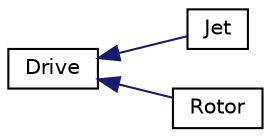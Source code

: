 digraph "Graphical Class Hierarchy"
{
 // LATEX_PDF_SIZE
  edge [fontname="Helvetica",fontsize="10",labelfontname="Helvetica",labelfontsize="10"];
  node [fontname="Helvetica",fontsize="10",shape=record];
  rankdir="LR";
  Node0 [label="Drive",height=0.2,width=0.4,color="black", fillcolor="white", style="filled",URL="$struct_drive.html",tooltip="Drive propelling aircraft."];
  Node0 -> Node1 [dir="back",color="midnightblue",fontsize="10",style="solid",fontname="Helvetica"];
  Node1 [label="Jet",height=0.2,width=0.4,color="black", fillcolor="white", style="filled",URL="$class_jet.html",tooltip="Jet rocket engine."];
  Node0 -> Node2 [dir="back",color="midnightblue",fontsize="10",style="solid",fontname="Helvetica"];
  Node2 [label="Rotor",height=0.2,width=0.4,color="black", fillcolor="white", style="filled",URL="$struct_rotor.html",tooltip="Rotor engine with controlled speed."];
}
